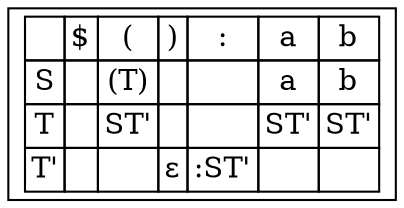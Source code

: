digraph PredictiveTable {
node [shape=box];
Table [label=<
<table border="0" cellborder="1" cellspacing="0">
<tr><td></td><td>$</td><td>(</td><td>)</td><td>:</td><td>a</td><td>b</td></tr>
<tr><td>S</td><td></td><td>(T)</td><td></td><td></td><td>a</td><td>b</td></tr>
<tr><td>T</td><td></td><td>ST'</td><td></td><td></td><td>ST'</td><td>ST'</td></tr>
<tr><td>T'</td><td></td><td></td><td>ε</td><td>:ST'</td><td></td><td></td></tr>
</table>>];
}
